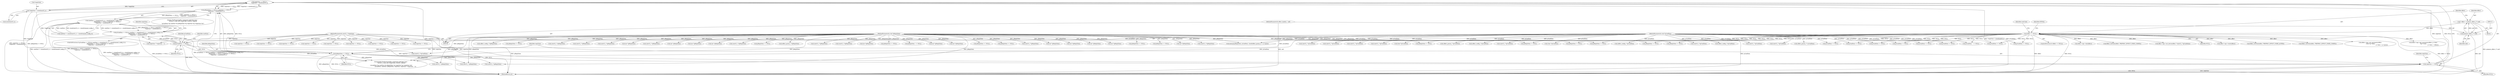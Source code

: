 digraph "0_Android_aeea52da00d210587fb3ed895de3d5f2e0264c88_9@API" {
"1001172" [label="(Call,replySize == NULL ||\n *replySize < sizeof(uint32_t))"];
"1001173" [label="(Call,replySize == NULL)"];
"1000105" [label="(MethodParameterIn,uint32_t *replySize)"];
"1001169" [label="(Call,pReplyData == NULL)"];
"1000106" [label="(MethodParameterIn,void *pReplyData)"];
"1001157" [label="(Call,pCmdData == NULL)"];
"1000104" [label="(MethodParameterIn,void *pCmdData)"];
"1000117" [label="(Call,effect == NULL)"];
"1000109" [label="(Call,* effect = (preproc_effect_t *) self)"];
"1000111" [label="(Call,(preproc_effect_t *) self)"];
"1000101" [label="(MethodParameterIn,effect_handle_t  self)"];
"1001176" [label="(Call,*replySize < sizeof(uint32_t))"];
"1001168" [label="(Call,pReplyData == NULL || replySize == NULL ||\n *replySize < sizeof(uint32_t))"];
"1001160" [label="(Call,cmdSize != (sizeof(uint32_t) + sizeof(channel_config_t)) ||\n                    pReplyData == NULL || replySize == NULL ||\n *replySize < sizeof(uint32_t))"];
"1001156" [label="(Call,pCmdData == NULL|| cmdSize != (sizeof(uint32_t) + sizeof(channel_config_t)) ||\n                    pReplyData == NULL || replySize == NULL ||\n *replySize < sizeof(uint32_t))"];
"1000560" [label="(Call,replySize == NULL)"];
"1001159" [label="(Identifier,NULL)"];
"1000149" [label="(Call,effect->ops->init(effect))"];
"1000153" [label="(Call,(int *)pReplyData)"];
"1000938" [label="(Call,(uint32_t *)pCmdData)"];
"1000906" [label="(Call,(uint32_t *)pCmdData)"];
"1000821" [label="(Call,replySize == NULL)"];
"1000409" [label="(Call,memcpy(pReplyData, pCmdData, sizeof(effect_param_t) + p->psize))"];
"1000316" [label="(Call,(int *)pReplyData)"];
"1000510" [label="(Call,(effect_param_t *) pCmdData)"];
"1000609" [label="(Call,Effect_SetState(effect, PREPROC_EFFECT_STATE_CONFIG))"];
"1001225" [label="(Call,(uint32_t *)pCmdData)"];
"1000228" [label="(Call,(int *)pReplyData)"];
"1001098" [label="(Call,(uint32_t *)pReplyData)"];
"1001206" [label="(Call,(uint32_t *)pCmdData)"];
"1001217" [label="(Call,(uint32_t *)pReplyData)"];
"1000637" [label="(Call,effect->ops->set_device(effect, *(uint32_t *)pCmdData))"];
"1001053" [label="(Call,pCmdData == NULL)"];
"1000387" [label="(Call,pReplyData == NULL)"];
"1001179" [label="(Call,sizeof(uint32_t))"];
"1001177" [label="(Call,*replySize)"];
"1000119" [label="(Identifier,NULL)"];
"1000640" [label="(Call,(uint32_t *)pCmdData)"];
"1000420" [label="(Call,(effect_param_t *)pReplyData)"];
"1001087" [label="(Call,(uint32_t *)pCmdData)"];
"1000278" [label="(Call,pCmdData == NULL)"];
"1001199" [label="(Identifier,replySize)"];
"1001025" [label="(Call,(uint32_t *)pReplyData)"];
"1000369" [label="(Call,pCmdData == NULL)"];
"1000922" [label="(Call,(uint32_t *)pReplyData)"];
"1000590" [label="(Call,replySize == NULL)"];
"1000356" [label="(Call,effect->ops->reset(effect))"];
"1000651" [label="(Call,pCmdData == NULL)"];
"1000617" [label="(Call,pCmdData == NULL)"];
"1001162" [label="(Identifier,cmdSize)"];
"1000606" [label="(Call,(int *)pReplyData)"];
"1000875" [label="(Call,pCmdData == NULL)"];
"1001176" [label="(Call,*replySize < sizeof(uint32_t))"];
"1001158" [label="(Identifier,pCmdData)"];
"1000579" [label="(Call,Effect_SetState(effect, PREPROC_EFFECT_STATE_ACTIVE))"];
"1000886" [label="(Call,pReplyData == NULL)"];
"1001276" [label="(Call,(uint32_t *)pCmdData)"];
"1001172" [label="(Call,replySize == NULL ||\n *replySize < sizeof(uint32_t))"];
"1000679" [label="(Call,(bool *)pCmdData)"];
"1000171" [label="(Call,pReplyData  == NULL)"];
"1000243" [label="(Call,(int *)pReplyData)"];
"1000809" [label="(Call,(int *)pReplyData)"];
"1000101" [label="(MethodParameterIn,effect_handle_t  self)"];
"1000364" [label="(Call,(effect_param_t *)pCmdData)"];
"1000889" [label="(Call,replySize == NULL)"];
"1000246" [label="(Call,Effect_SetState(effect, PREPROC_EFFECT_STATE_CONFIG))"];
"1000212" [label="(Call,(effect_config_t *)pCmdData)"];
"1000493" [label="(Call,replySize == NULL)"];
"1000125" [label="(Identifier,cmdCode)"];
"1001062" [label="(Call,pReplyData == NULL)"];
"1001282" [label="(Call,(uint32_t *)pCmdData)"];
"1000741" [label="(Call,pReplyData == NULL)"];
"1001155" [label="(ControlStructure,if (pCmdData == NULL|| cmdSize != (sizeof(uint32_t) + sizeof(channel_config_t)) ||\n                    pReplyData == NULL || replySize == NULL ||\n *replySize < sizeof(uint32_t)))"];
"1000538" [label="(Call,effect->ops->set_parameter(effect,\n (void *)p->data,\n                                                                p->data + p->psize))"];
"1000253" [label="(Call,pReplyData == NULL)"];
"1001160" [label="(Call,cmdSize != (sizeof(uint32_t) + sizeof(channel_config_t)) ||\n                    pReplyData == NULL || replySize == NULL ||\n *replySize < sizeof(uint32_t))"];
"1001113" [label="(Call,(uint32_t *)pReplyData)"];
"1001156" [label="(Call,pCmdData == NULL|| cmdSize != (sizeof(uint32_t) + sizeof(channel_config_t)) ||\n                    pReplyData == NULL || replySize == NULL ||\n *replySize < sizeof(uint32_t))"];
"1001157" [label="(Call,pCmdData == NULL)"];
"1000774" [label="(Call,(char *)pCmdData)"];
"1000303" [label="(Call,(int *)pReplyData)"];
"1001161" [label="(Call,cmdSize != (sizeof(uint32_t) + sizeof(channel_config_t)))"];
"1000310" [label="(Call,(effect_config_t *)pCmdData)"];
"1001168" [label="(Call,pReplyData == NULL || replySize == NULL ||\n *replySize < sizeof(uint32_t))"];
"1001318" [label="(MethodReturn,int)"];
"1000205" [label="(Call,(int *)pReplyData)"];
"1001182" [label="(Call,ALOGE(\"PreProcessingFx_Command cmdCode Case: \"\n \"EFFECT_CMD_SET_FEATURE_CONFIG: ERROR\n\"\n \"pCmdData %p cmdSize %d pReplyData %p replySize %p *replySize %d\",\n                        pCmdData, cmdSize, pReplyData, replySize, replySize ? *replySize : -1))"];
"1000859" [label="(Call,(int *)pReplyData)"];
"1000109" [label="(Call,* effect = (preproc_effect_t *) self)"];
"1000110" [label="(Identifier,effect)"];
"1000818" [label="(Call,pReplyData == NULL)"];
"1000162" [label="(Call,pCmdData    == NULL)"];
"1000113" [label="(Identifier,self)"];
"1000117" [label="(Call,effect == NULL)"];
"1000450" [label="(Call,effect->ops->get_parameter(effect, p->data,\n &p->vsize,\n                                                       p->data + voffset))"];
"1000391" [label="(Call,replySize == NULL)"];
"1000663" [label="(Call,replySize == NULL)"];
"1001171" [label="(Identifier,NULL)"];
"1000105" [label="(MethodParameterIn,uint32_t *replySize)"];
"1000107" [label="(Block,)"];
"1000576" [label="(Call,(int *)pReplyData)"];
"1000489" [label="(Call,pReplyData == NULL)"];
"1000660" [label="(Call,pReplyData == NULL)"];
"1001173" [label="(Call,replySize == NULL)"];
"1000556" [label="(Call,pReplyData == NULL)"];
"1000535" [label="(Call,(int *)pReplyData)"];
"1000104" [label="(MethodParameterIn,void *pCmdData)"];
"1001178" [label="(Identifier,replySize)"];
"1000991" [label="(Call,(uint32_t *)pReplyData)"];
"1000586" [label="(Call,pReplyData == NULL)"];
"1000123" [label="(Identifier,EINVAL)"];
"1000271" [label="(Call,(effect_config_t *)pReplyData)"];
"1000287" [label="(Call,pReplyData == NULL)"];
"1001032" [label="(Call,(uint32_t *)pReplyData)"];
"1001183" [label="(Literal,\"PreProcessingFx_Command cmdCode Case: \"\n \"EFFECT_CMD_SET_FEATURE_CONFIG: ERROR\n\"\n \"pCmdData %p cmdSize %d pReplyData %p replySize %p *replySize %d\")"];
"1000737" [label="(Call,pCmdData == NULL)"];
"1000106" [label="(MethodParameterIn,void *pReplyData)"];
"1000744" [label="(Call,replySize == NULL)"];
"1001127" [label="(Call,(uint32_t *)pReplyData)"];
"1001267" [label="(Call,(uint32_t *)pReplyData)"];
"1001174" [label="(Identifier,replySize)"];
"1000966" [label="(Call,(uint32_t *)pReplyData)"];
"1001247" [label="(Call,(uint32_t *)pCmdData)"];
"1000344" [label="(Call,(effect_config_t *)pCmdData)"];
"1001170" [label="(Identifier,pReplyData)"];
"1001188" [label="(Call,replySize ? *replySize : -1)"];
"1000728" [label="(Call,(int *)pReplyData)"];
"1000130" [label="(Call,pReplyData == NULL)"];
"1001066" [label="(Call,replySize == NULL)"];
"1001169" [label="(Call,pReplyData == NULL)"];
"1000480" [label="(Call,pCmdData == NULL)"];
"1001175" [label="(Identifier,NULL)"];
"1001003" [label="(Call,(uint32_t *)pReplyData)"];
"1001295" [label="(Call,(uint32_t *)pReplyData)"];
"1000116" [label="(ControlStructure,if (effect == NULL))"];
"1000111" [label="(Call,(preproc_effect_t *) self)"];
"1000118" [label="(Identifier,effect)"];
"1000326" [label="(Call,pReplyData == NULL)"];
"1001172" -> "1001168"  [label="AST: "];
"1001172" -> "1001173"  [label="CFG: "];
"1001172" -> "1001176"  [label="CFG: "];
"1001173" -> "1001172"  [label="AST: "];
"1001176" -> "1001172"  [label="AST: "];
"1001168" -> "1001172"  [label="CFG: "];
"1001172" -> "1001318"  [label="DDG: *replySize < sizeof(uint32_t)"];
"1001172" -> "1001318"  [label="DDG: replySize == NULL"];
"1001172" -> "1001168"  [label="DDG: replySize == NULL"];
"1001172" -> "1001168"  [label="DDG: *replySize < sizeof(uint32_t)"];
"1001173" -> "1001172"  [label="DDG: replySize"];
"1001173" -> "1001172"  [label="DDG: NULL"];
"1001176" -> "1001172"  [label="DDG: *replySize"];
"1001173" -> "1001175"  [label="CFG: "];
"1001174" -> "1001173"  [label="AST: "];
"1001175" -> "1001173"  [label="AST: "];
"1001178" -> "1001173"  [label="CFG: "];
"1001173" -> "1001318"  [label="DDG: NULL"];
"1001173" -> "1001318"  [label="DDG: replySize"];
"1000105" -> "1001173"  [label="DDG: replySize"];
"1001169" -> "1001173"  [label="DDG: NULL"];
"1000105" -> "1000100"  [label="AST: "];
"1000105" -> "1001318"  [label="DDG: replySize"];
"1000105" -> "1000391"  [label="DDG: replySize"];
"1000105" -> "1000493"  [label="DDG: replySize"];
"1000105" -> "1000560"  [label="DDG: replySize"];
"1000105" -> "1000590"  [label="DDG: replySize"];
"1000105" -> "1000663"  [label="DDG: replySize"];
"1000105" -> "1000744"  [label="DDG: replySize"];
"1000105" -> "1000821"  [label="DDG: replySize"];
"1000105" -> "1000889"  [label="DDG: replySize"];
"1000105" -> "1001066"  [label="DDG: replySize"];
"1000105" -> "1001182"  [label="DDG: replySize"];
"1000105" -> "1001188"  [label="DDG: replySize"];
"1001169" -> "1001168"  [label="AST: "];
"1001169" -> "1001171"  [label="CFG: "];
"1001170" -> "1001169"  [label="AST: "];
"1001171" -> "1001169"  [label="AST: "];
"1001174" -> "1001169"  [label="CFG: "];
"1001168" -> "1001169"  [label="CFG: "];
"1001169" -> "1001318"  [label="DDG: pReplyData"];
"1001169" -> "1001318"  [label="DDG: NULL"];
"1001169" -> "1001168"  [label="DDG: pReplyData"];
"1001169" -> "1001168"  [label="DDG: NULL"];
"1000106" -> "1001169"  [label="DDG: pReplyData"];
"1001157" -> "1001169"  [label="DDG: NULL"];
"1001169" -> "1001182"  [label="DDG: pReplyData"];
"1001169" -> "1001217"  [label="DDG: pReplyData"];
"1001169" -> "1001267"  [label="DDG: pReplyData"];
"1001169" -> "1001295"  [label="DDG: pReplyData"];
"1000106" -> "1000100"  [label="AST: "];
"1000106" -> "1001318"  [label="DDG: pReplyData"];
"1000106" -> "1000130"  [label="DDG: pReplyData"];
"1000106" -> "1000153"  [label="DDG: pReplyData"];
"1000106" -> "1000171"  [label="DDG: pReplyData"];
"1000106" -> "1000205"  [label="DDG: pReplyData"];
"1000106" -> "1000228"  [label="DDG: pReplyData"];
"1000106" -> "1000243"  [label="DDG: pReplyData"];
"1000106" -> "1000253"  [label="DDG: pReplyData"];
"1000106" -> "1000271"  [label="DDG: pReplyData"];
"1000106" -> "1000287"  [label="DDG: pReplyData"];
"1000106" -> "1000303"  [label="DDG: pReplyData"];
"1000106" -> "1000316"  [label="DDG: pReplyData"];
"1000106" -> "1000326"  [label="DDG: pReplyData"];
"1000106" -> "1000387"  [label="DDG: pReplyData"];
"1000106" -> "1000409"  [label="DDG: pReplyData"];
"1000106" -> "1000420"  [label="DDG: pReplyData"];
"1000106" -> "1000489"  [label="DDG: pReplyData"];
"1000106" -> "1000535"  [label="DDG: pReplyData"];
"1000106" -> "1000556"  [label="DDG: pReplyData"];
"1000106" -> "1000576"  [label="DDG: pReplyData"];
"1000106" -> "1000586"  [label="DDG: pReplyData"];
"1000106" -> "1000606"  [label="DDG: pReplyData"];
"1000106" -> "1000660"  [label="DDG: pReplyData"];
"1000106" -> "1000728"  [label="DDG: pReplyData"];
"1000106" -> "1000741"  [label="DDG: pReplyData"];
"1000106" -> "1000809"  [label="DDG: pReplyData"];
"1000106" -> "1000818"  [label="DDG: pReplyData"];
"1000106" -> "1000859"  [label="DDG: pReplyData"];
"1000106" -> "1000886"  [label="DDG: pReplyData"];
"1000106" -> "1000922"  [label="DDG: pReplyData"];
"1000106" -> "1000966"  [label="DDG: pReplyData"];
"1000106" -> "1000991"  [label="DDG: pReplyData"];
"1000106" -> "1001003"  [label="DDG: pReplyData"];
"1000106" -> "1001025"  [label="DDG: pReplyData"];
"1000106" -> "1001032"  [label="DDG: pReplyData"];
"1000106" -> "1001062"  [label="DDG: pReplyData"];
"1000106" -> "1001098"  [label="DDG: pReplyData"];
"1000106" -> "1001113"  [label="DDG: pReplyData"];
"1000106" -> "1001127"  [label="DDG: pReplyData"];
"1000106" -> "1001182"  [label="DDG: pReplyData"];
"1000106" -> "1001217"  [label="DDG: pReplyData"];
"1000106" -> "1001267"  [label="DDG: pReplyData"];
"1000106" -> "1001295"  [label="DDG: pReplyData"];
"1001157" -> "1001156"  [label="AST: "];
"1001157" -> "1001159"  [label="CFG: "];
"1001158" -> "1001157"  [label="AST: "];
"1001159" -> "1001157"  [label="AST: "];
"1001162" -> "1001157"  [label="CFG: "];
"1001156" -> "1001157"  [label="CFG: "];
"1001157" -> "1001318"  [label="DDG: NULL"];
"1001157" -> "1001156"  [label="DDG: pCmdData"];
"1001157" -> "1001156"  [label="DDG: NULL"];
"1000104" -> "1001157"  [label="DDG: pCmdData"];
"1000117" -> "1001157"  [label="DDG: NULL"];
"1001157" -> "1001182"  [label="DDG: pCmdData"];
"1001157" -> "1001206"  [label="DDG: pCmdData"];
"1000104" -> "1000100"  [label="AST: "];
"1000104" -> "1001318"  [label="DDG: pCmdData"];
"1000104" -> "1000162"  [label="DDG: pCmdData"];
"1000104" -> "1000212"  [label="DDG: pCmdData"];
"1000104" -> "1000278"  [label="DDG: pCmdData"];
"1000104" -> "1000310"  [label="DDG: pCmdData"];
"1000104" -> "1000344"  [label="DDG: pCmdData"];
"1000104" -> "1000364"  [label="DDG: pCmdData"];
"1000104" -> "1000369"  [label="DDG: pCmdData"];
"1000104" -> "1000409"  [label="DDG: pCmdData"];
"1000104" -> "1000480"  [label="DDG: pCmdData"];
"1000104" -> "1000510"  [label="DDG: pCmdData"];
"1000104" -> "1000617"  [label="DDG: pCmdData"];
"1000104" -> "1000640"  [label="DDG: pCmdData"];
"1000104" -> "1000651"  [label="DDG: pCmdData"];
"1000104" -> "1000679"  [label="DDG: pCmdData"];
"1000104" -> "1000737"  [label="DDG: pCmdData"];
"1000104" -> "1000774"  [label="DDG: pCmdData"];
"1000104" -> "1000875"  [label="DDG: pCmdData"];
"1000104" -> "1000906"  [label="DDG: pCmdData"];
"1000104" -> "1000938"  [label="DDG: pCmdData"];
"1000104" -> "1001053"  [label="DDG: pCmdData"];
"1000104" -> "1001087"  [label="DDG: pCmdData"];
"1000104" -> "1001182"  [label="DDG: pCmdData"];
"1000104" -> "1001206"  [label="DDG: pCmdData"];
"1000104" -> "1001225"  [label="DDG: pCmdData"];
"1000104" -> "1001247"  [label="DDG: pCmdData"];
"1000104" -> "1001276"  [label="DDG: pCmdData"];
"1000104" -> "1001282"  [label="DDG: pCmdData"];
"1000117" -> "1000116"  [label="AST: "];
"1000117" -> "1000119"  [label="CFG: "];
"1000118" -> "1000117"  [label="AST: "];
"1000119" -> "1000117"  [label="AST: "];
"1000123" -> "1000117"  [label="CFG: "];
"1000125" -> "1000117"  [label="CFG: "];
"1000117" -> "1001318"  [label="DDG: effect == NULL"];
"1000117" -> "1001318"  [label="DDG: effect"];
"1000117" -> "1001318"  [label="DDG: NULL"];
"1000109" -> "1000117"  [label="DDG: effect"];
"1000117" -> "1000130"  [label="DDG: NULL"];
"1000117" -> "1000149"  [label="DDG: effect"];
"1000117" -> "1000162"  [label="DDG: NULL"];
"1000117" -> "1000246"  [label="DDG: effect"];
"1000117" -> "1000253"  [label="DDG: NULL"];
"1000117" -> "1000278"  [label="DDG: NULL"];
"1000117" -> "1000326"  [label="DDG: NULL"];
"1000117" -> "1000356"  [label="DDG: effect"];
"1000117" -> "1000369"  [label="DDG: NULL"];
"1000117" -> "1000450"  [label="DDG: effect"];
"1000117" -> "1000480"  [label="DDG: NULL"];
"1000117" -> "1000538"  [label="DDG: effect"];
"1000117" -> "1000556"  [label="DDG: NULL"];
"1000117" -> "1000579"  [label="DDG: effect"];
"1000117" -> "1000586"  [label="DDG: NULL"];
"1000117" -> "1000609"  [label="DDG: effect"];
"1000117" -> "1000617"  [label="DDG: NULL"];
"1000117" -> "1000637"  [label="DDG: effect"];
"1000117" -> "1000651"  [label="DDG: NULL"];
"1000117" -> "1000737"  [label="DDG: NULL"];
"1000117" -> "1000818"  [label="DDG: NULL"];
"1000117" -> "1000875"  [label="DDG: NULL"];
"1000117" -> "1001053"  [label="DDG: NULL"];
"1000109" -> "1000107"  [label="AST: "];
"1000109" -> "1000111"  [label="CFG: "];
"1000110" -> "1000109"  [label="AST: "];
"1000111" -> "1000109"  [label="AST: "];
"1000118" -> "1000109"  [label="CFG: "];
"1000109" -> "1001318"  [label="DDG: (preproc_effect_t *) self"];
"1000111" -> "1000109"  [label="DDG: self"];
"1000111" -> "1000113"  [label="CFG: "];
"1000112" -> "1000111"  [label="AST: "];
"1000113" -> "1000111"  [label="AST: "];
"1000111" -> "1001318"  [label="DDG: self"];
"1000101" -> "1000111"  [label="DDG: self"];
"1000101" -> "1000100"  [label="AST: "];
"1000101" -> "1001318"  [label="DDG: self"];
"1001176" -> "1001179"  [label="CFG: "];
"1001177" -> "1001176"  [label="AST: "];
"1001179" -> "1001176"  [label="AST: "];
"1001176" -> "1001182"  [label="DDG: *replySize"];
"1001176" -> "1001188"  [label="DDG: *replySize"];
"1001168" -> "1001160"  [label="AST: "];
"1001160" -> "1001168"  [label="CFG: "];
"1001168" -> "1001318"  [label="DDG: replySize == NULL ||\n *replySize < sizeof(uint32_t)"];
"1001168" -> "1001318"  [label="DDG: pReplyData == NULL"];
"1001168" -> "1001160"  [label="DDG: pReplyData == NULL"];
"1001168" -> "1001160"  [label="DDG: replySize == NULL ||\n *replySize < sizeof(uint32_t)"];
"1001160" -> "1001156"  [label="AST: "];
"1001160" -> "1001161"  [label="CFG: "];
"1001161" -> "1001160"  [label="AST: "];
"1001156" -> "1001160"  [label="CFG: "];
"1001160" -> "1001318"  [label="DDG: cmdSize != (sizeof(uint32_t) + sizeof(channel_config_t))"];
"1001160" -> "1001318"  [label="DDG: pReplyData == NULL || replySize == NULL ||\n *replySize < sizeof(uint32_t)"];
"1001160" -> "1001156"  [label="DDG: cmdSize != (sizeof(uint32_t) + sizeof(channel_config_t))"];
"1001160" -> "1001156"  [label="DDG: pReplyData == NULL || replySize == NULL ||\n *replySize < sizeof(uint32_t)"];
"1001161" -> "1001160"  [label="DDG: cmdSize"];
"1001161" -> "1001160"  [label="DDG: sizeof(uint32_t) + sizeof(channel_config_t)"];
"1001156" -> "1001155"  [label="AST: "];
"1001183" -> "1001156"  [label="CFG: "];
"1001199" -> "1001156"  [label="CFG: "];
"1001156" -> "1001318"  [label="DDG: pCmdData == NULL|| cmdSize != (sizeof(uint32_t) + sizeof(channel_config_t)) ||\n                    pReplyData == NULL || replySize == NULL ||\n *replySize < sizeof(uint32_t)"];
"1001156" -> "1001318"  [label="DDG: cmdSize != (sizeof(uint32_t) + sizeof(channel_config_t)) ||\n                    pReplyData == NULL || replySize == NULL ||\n *replySize < sizeof(uint32_t)"];
"1001156" -> "1001318"  [label="DDG: pCmdData == NULL"];
}
